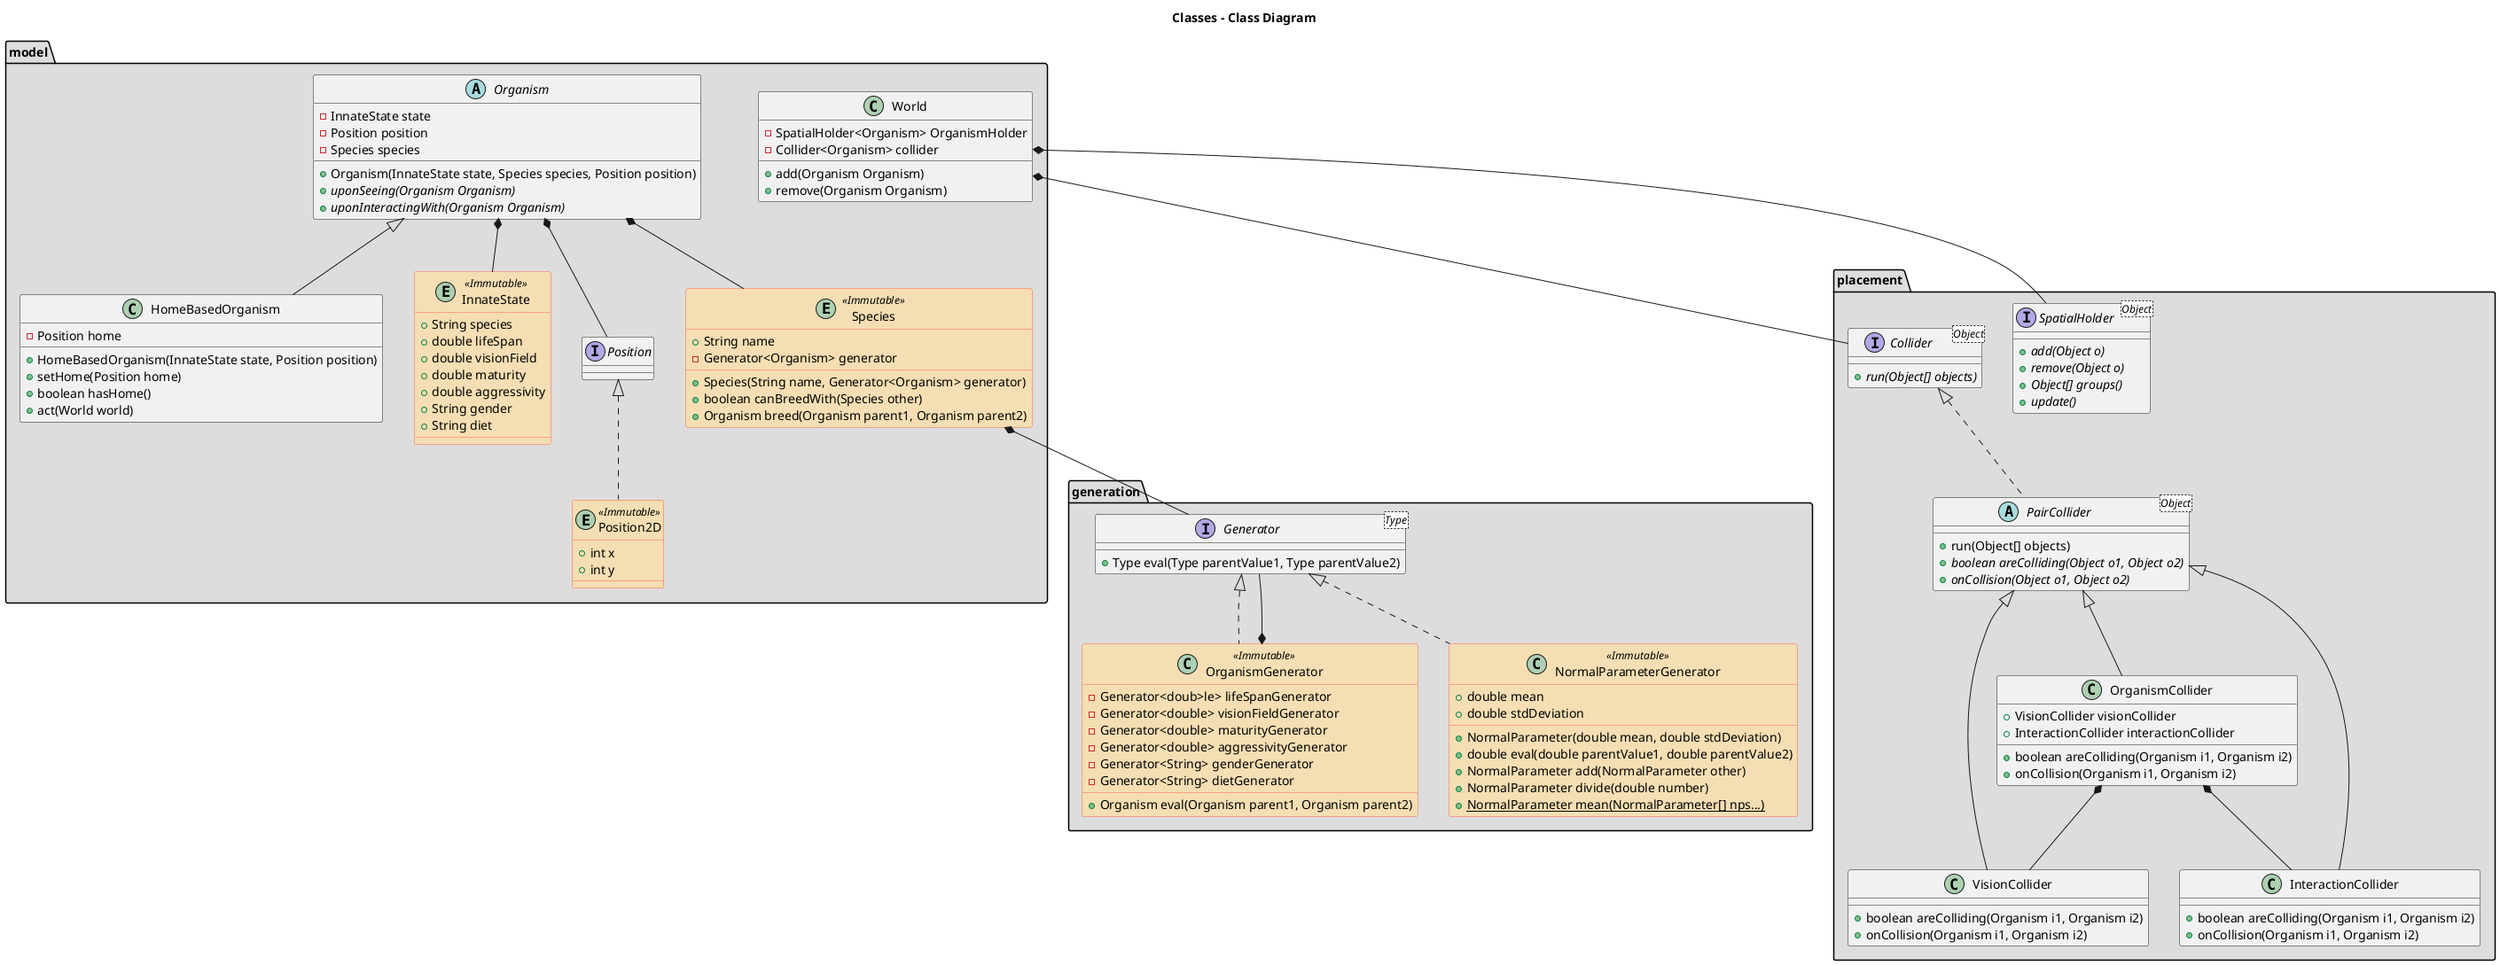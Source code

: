 @startuml

title Classes - Class Diagram

skinparam stereotypeCBackgroundColor<<Immutable>> DimGray
skinparam class {
    BackgroundColor<<Immutable>> Wheat
    BorderColor<<Immutable>> Tomato
}

package "generation" #DDDDDD {
    interface Generator<Type> {
        +Type eval(Type parentValue1, Type parentValue2)
    }

    class OrganismGenerator implements Generator {
        -Generator<doub>le> lifeSpanGenerator
        -Generator<double> visionFieldGenerator
        -Generator<double> maturityGenerator
        -Generator<double> aggressivityGenerator
        -Generator<String> genderGenerator
        -Generator<String> dietGenerator
        +Organism eval(Organism parent1, Organism parent2)
    }

    class NormalParameterGenerator implements Generator {
        +double mean
        +double stdDeviation
        +NormalParameter(double mean, double stdDeviation)
        +double eval(double parentValue1, double parentValue2)
        +NormalParameter add(NormalParameter other)
        +NormalParameter divide(double number)
        +{static} NormalParameter mean(NormalParameter[] nps...)
    }

    OrganismGenerator *-- Generator

    OrganismGenerator <<Immutable>>
    NormalParameterGenerator <<Immutable>>
}

package "placement" #DDDDDD {

    interface SpatialHolder<Object> {
        +{abstract} add(Object o)
        +{abstract} remove(Object o)
        +{abstract} Object[] groups()
        +{abstract} update()
    }

    interface Collider<Object> {
        +{abstract} run(Object[] objects)
    }
    
    abstract class PairCollider<Object> implements Collider {
        +run(Object[] objects)
        +{abstract} boolean areColliding(Object o1, Object o2)
        +{abstract} onCollision(Object o1, Object o2)
    }
    
    class OrganismCollider extends PairCollider {
        +VisionCollider visionCollider
        +InteractionCollider interactionCollider
        +boolean areColliding(Organism i1, Organism i2)
        +onCollision(Organism i1, Organism i2)
    }

    class VisionCollider extends PairCollider {
        +boolean areColliding(Organism i1, Organism i2)
        +onCollision(Organism i1, Organism i2)
    }

    class InteractionCollider extends PairCollider {
        +boolean areColliding(Organism i1, Organism i2)
        +onCollision(Organism i1, Organism i2)
    }

    OrganismCollider *-- VisionCollider
    OrganismCollider *-- InteractionCollider
}

package "model" #DDDDDD {

    abstract class Organism {
        -InnateState state
        -Position position
        -Species species
        +Organism(InnateState state, Species species, Position position)
        +{abstract} uponSeeing(Organism Organism)
        +{abstract} uponInteractingWith(Organism Organism)
    }

    class HomeBasedOrganism extends Organism {
        -Position home
        +HomeBasedOrganism(InnateState state, Position position)
        +setHome(Position home)
        +boolean hasHome()
        +act(World world)
    }

    entity InnateState {
        +String species
        +double lifeSpan
        +double visionField
        +double maturity
        +double aggressivity
        +String gender
        +String diet
    }

    class World {
        -SpatialHolder<Organism> OrganismHolder
        -Collider<Organism> collider
        +add(Organism Organism)
        +remove(Organism Organism)
    }

    entity Species {
        +String name
        -Generator<Organism> generator
        +Species(String name, Generator<Organism> generator)
        +boolean canBreedWith(Species other)
        +Organism breed(Organism parent1, Organism parent2)
    }

    interface Position {
    }

    entity Position2D implements Position {
        +int x
        +int y
    }

    World *-- SpatialHolder
    World *-- Collider
    Organism *-- InnateState
    Organism *-- Position
    Organism *-- Species
    Species *-- Generator

    InnateState <<Immutable>>
    Species <<Immutable>>
    Position2D <<Immutable>>
}

@enduml